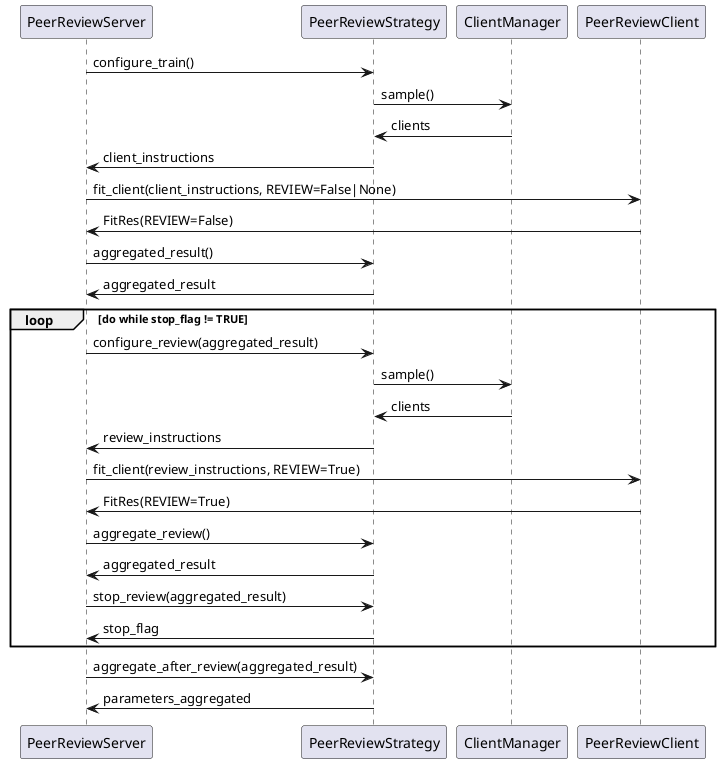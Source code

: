 @startuml sequenza
PeerReviewServer -> PeerReviewStrategy: configure_train()
PeerReviewStrategy -> ClientManager: sample()
ClientManager -> PeerReviewStrategy: clients
PeerReviewStrategy -> PeerReviewServer: client_instructions
PeerReviewServer -> PeerReviewClient: fit_client(client_instructions, REVIEW=False|None)
PeerReviewClient -> PeerReviewServer: FitRes(REVIEW=False)
PeerReviewServer -> PeerReviewStrategy: aggregated_result()
PeerReviewStrategy -> PeerReviewServer: aggregated_result
loop do while stop_flag != TRUE
    PeerReviewServer -> PeerReviewStrategy: configure_review(aggregated_result)
    PeerReviewStrategy -> ClientManager: sample()
    ClientManager -> PeerReviewStrategy: clients
    PeerReviewStrategy -> PeerReviewServer: review_instructions
    PeerReviewServer -> PeerReviewClient: fit_client(review_instructions, REVIEW=True)
    PeerReviewClient -> PeerReviewServer: FitRes(REVIEW=True)
    PeerReviewServer -> PeerReviewStrategy: aggregate_review()
    PeerReviewStrategy -> PeerReviewServer: aggregated_result
    PeerReviewServer -> PeerReviewStrategy: stop_review(aggregated_result)
    PeerReviewStrategy -> PeerReviewServer: stop_flag
end
PeerReviewServer -> PeerReviewStrategy: aggregate_after_review(aggregated_result)
PeerReviewStrategy -> PeerReviewServer: parameters_aggregated
@enduml